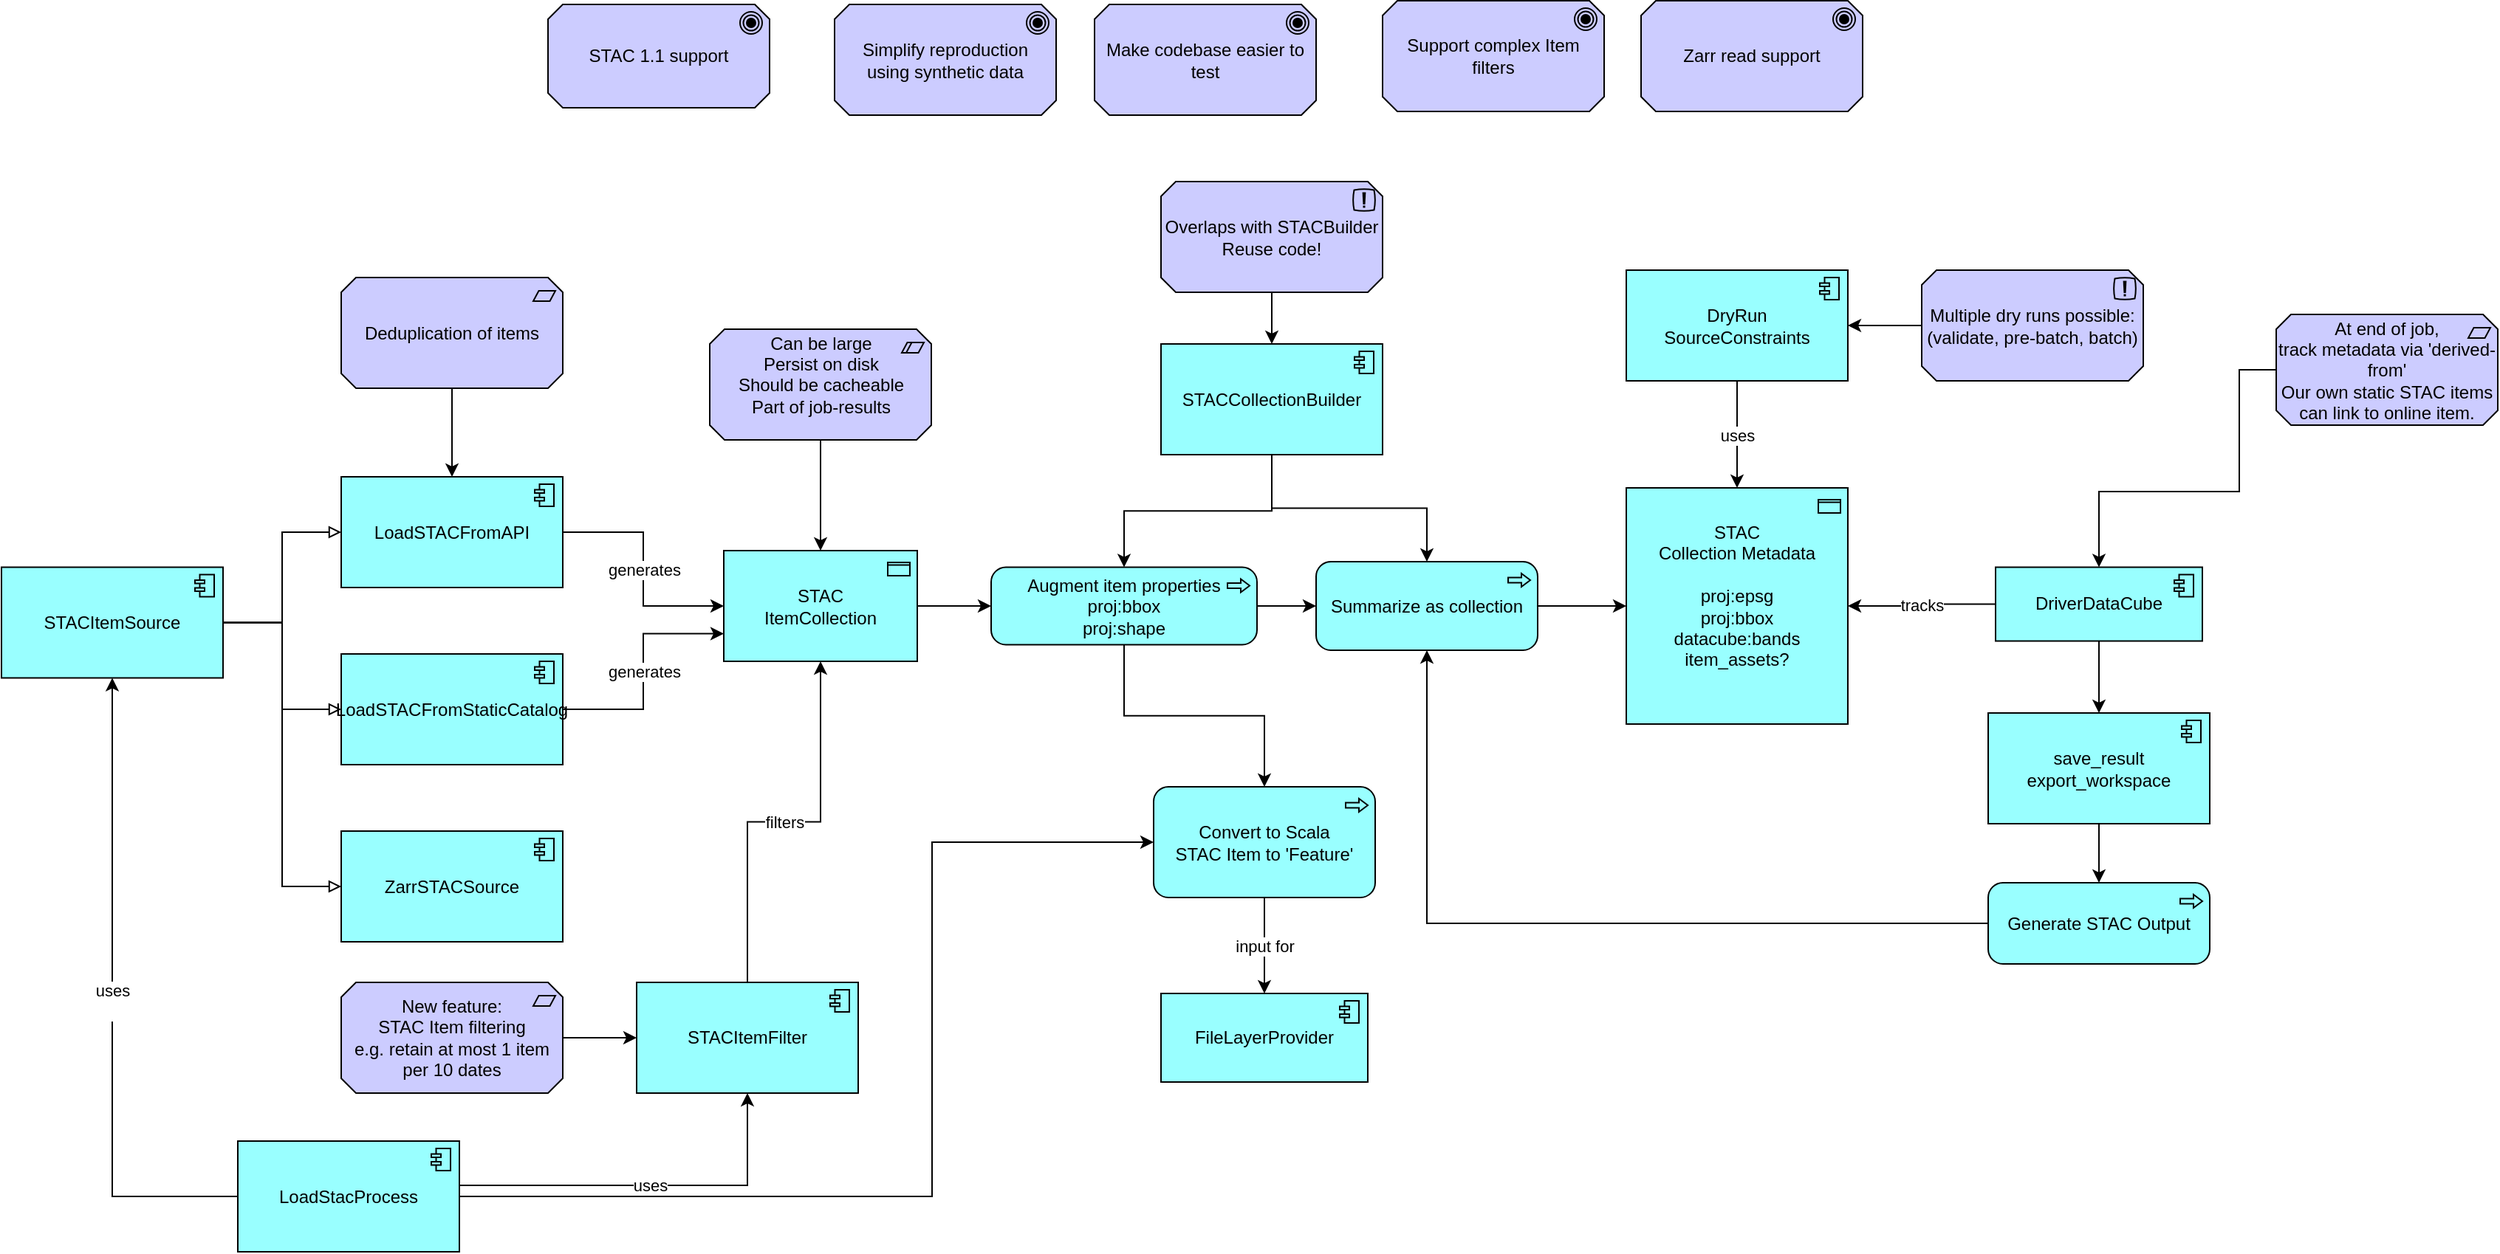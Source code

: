 <mxfile version="26.1.1">
  <diagram name="Pagina-1" id="goe-oXB3VCyJgH8RvOtW">
    <mxGraphModel dx="3036" dy="1256" grid="1" gridSize="10" guides="1" tooltips="1" connect="1" arrows="1" fold="1" page="1" pageScale="1" pageWidth="827" pageHeight="1169" math="0" shadow="0">
      <root>
        <mxCell id="0" />
        <mxCell id="1" parent="0" />
        <mxCell id="rLJY375tBITqcNEiM_px-1" value="STAC 1.1 support" style="html=1;outlineConnect=0;whiteSpace=wrap;fillColor=#CCCCFF;shape=mxgraph.archimate3.application;appType=goal;archiType=oct;" vertex="1" parent="1">
          <mxGeometry x="220" y="250" width="150" height="70" as="geometry" />
        </mxCell>
        <mxCell id="rLJY375tBITqcNEiM_px-2" value="Simplify reproduction&lt;br&gt;using synthetic data" style="html=1;outlineConnect=0;whiteSpace=wrap;fillColor=#CCCCFF;shape=mxgraph.archimate3.application;appType=goal;archiType=oct;" vertex="1" parent="1">
          <mxGeometry x="414" y="250" width="150" height="75" as="geometry" />
        </mxCell>
        <mxCell id="rLJY375tBITqcNEiM_px-3" value="Zarr read support" style="html=1;outlineConnect=0;whiteSpace=wrap;fillColor=#CCCCFF;shape=mxgraph.archimate3.application;appType=goal;archiType=oct;" vertex="1" parent="1">
          <mxGeometry x="960" y="247.5" width="150" height="75" as="geometry" />
        </mxCell>
        <mxCell id="rLJY375tBITqcNEiM_px-4" value="Make codebase easier to test" style="html=1;outlineConnect=0;whiteSpace=wrap;fillColor=#CCCCFF;shape=mxgraph.archimate3.application;appType=goal;archiType=oct;" vertex="1" parent="1">
          <mxGeometry x="590" y="250" width="150" height="75" as="geometry" />
        </mxCell>
        <mxCell id="rLJY375tBITqcNEiM_px-8" value="generates" style="edgeStyle=orthogonalEdgeStyle;rounded=0;orthogonalLoop=1;jettySize=auto;html=1;" edge="1" parent="1" source="rLJY375tBITqcNEiM_px-5" target="rLJY375tBITqcNEiM_px-7">
          <mxGeometry relative="1" as="geometry" />
        </mxCell>
        <mxCell id="rLJY375tBITqcNEiM_px-5" value="LoadSTACFromAPI" style="html=1;outlineConnect=0;whiteSpace=wrap;fillColor=#99ffff;shape=mxgraph.archimate3.application;appType=comp;archiType=square;" vertex="1" parent="1">
          <mxGeometry x="80" y="570" width="150" height="75" as="geometry" />
        </mxCell>
        <mxCell id="rLJY375tBITqcNEiM_px-6" value="LoadSTACFromStaticCatalog" style="html=1;outlineConnect=0;whiteSpace=wrap;fillColor=#99ffff;shape=mxgraph.archimate3.application;appType=comp;archiType=square;" vertex="1" parent="1">
          <mxGeometry x="80" y="690" width="150" height="75" as="geometry" />
        </mxCell>
        <mxCell id="rLJY375tBITqcNEiM_px-7" value="STAC&lt;br&gt;ItemCollection" style="html=1;outlineConnect=0;whiteSpace=wrap;fillColor=#99ffff;shape=mxgraph.archimate3.application;appType=passive;archiType=square;" vertex="1" parent="1">
          <mxGeometry x="339" y="620" width="131" height="75" as="geometry" />
        </mxCell>
        <mxCell id="rLJY375tBITqcNEiM_px-9" value="generates" style="edgeStyle=orthogonalEdgeStyle;rounded=0;orthogonalLoop=1;jettySize=auto;html=1;entryX=0;entryY=0.75;entryDx=0;entryDy=0;entryPerimeter=0;" edge="1" parent="1" source="rLJY375tBITqcNEiM_px-6" target="rLJY375tBITqcNEiM_px-7">
          <mxGeometry relative="1" as="geometry" />
        </mxCell>
        <mxCell id="rLJY375tBITqcNEiM_px-12" style="edgeStyle=orthogonalEdgeStyle;rounded=0;orthogonalLoop=1;jettySize=auto;html=1;" edge="1" parent="1" source="rLJY375tBITqcNEiM_px-11" target="rLJY375tBITqcNEiM_px-7">
          <mxGeometry relative="1" as="geometry" />
        </mxCell>
        <mxCell id="rLJY375tBITqcNEiM_px-11" value="Can be large&lt;br&gt;Persist on disk&lt;div&gt;Should be cacheable&lt;br&gt;Part of job-results&lt;/div&gt;&lt;div&gt;&lt;br&gt;&lt;/div&gt;" style="html=1;outlineConnect=0;whiteSpace=wrap;fillColor=#CCCCFF;shape=mxgraph.archimate3.application;appType=constraint;archiType=oct;" vertex="1" parent="1">
          <mxGeometry x="329.5" y="470" width="150" height="75" as="geometry" />
        </mxCell>
        <mxCell id="rLJY375tBITqcNEiM_px-16" style="edgeStyle=orthogonalEdgeStyle;rounded=0;orthogonalLoop=1;jettySize=auto;html=1;" edge="1" parent="1" source="rLJY375tBITqcNEiM_px-13" target="rLJY375tBITqcNEiM_px-14">
          <mxGeometry relative="1" as="geometry" />
        </mxCell>
        <mxCell id="rLJY375tBITqcNEiM_px-35" style="edgeStyle=orthogonalEdgeStyle;rounded=0;orthogonalLoop=1;jettySize=auto;html=1;" edge="1" parent="1" source="rLJY375tBITqcNEiM_px-13" target="rLJY375tBITqcNEiM_px-21">
          <mxGeometry relative="1" as="geometry" />
        </mxCell>
        <mxCell id="rLJY375tBITqcNEiM_px-13" value="STACCollectionBuilder" style="html=1;outlineConnect=0;whiteSpace=wrap;fillColor=#99ffff;shape=mxgraph.archimate3.application;appType=comp;archiType=square;" vertex="1" parent="1">
          <mxGeometry x="635" y="480" width="150" height="75" as="geometry" />
        </mxCell>
        <mxCell id="rLJY375tBITqcNEiM_px-18" style="edgeStyle=orthogonalEdgeStyle;rounded=0;orthogonalLoop=1;jettySize=auto;html=1;" edge="1" parent="1" source="rLJY375tBITqcNEiM_px-14" target="rLJY375tBITqcNEiM_px-17">
          <mxGeometry relative="1" as="geometry" />
        </mxCell>
        <mxCell id="rLJY375tBITqcNEiM_px-14" value="Summarize as collection" style="html=1;outlineConnect=0;whiteSpace=wrap;fillColor=#99ffff;shape=mxgraph.archimate3.application;appType=proc;archiType=rounded;" vertex="1" parent="1">
          <mxGeometry x="740" y="627.5" width="150" height="60" as="geometry" />
        </mxCell>
        <mxCell id="rLJY375tBITqcNEiM_px-17" value="STAC &lt;br&gt;Collection Metadata&lt;br&gt;&lt;br&gt;proj:epsg&lt;br&gt;proj:bbox&lt;br&gt;datacube:bands&lt;br&gt;item_assets?&lt;div&gt;&lt;br/&gt;&lt;/div&gt;" style="html=1;outlineConnect=0;whiteSpace=wrap;fillColor=#99ffff;shape=mxgraph.archimate3.application;appType=passive;archiType=square;" vertex="1" parent="1">
          <mxGeometry x="950" y="577.5" width="150" height="160" as="geometry" />
        </mxCell>
        <mxCell id="rLJY375tBITqcNEiM_px-23" style="edgeStyle=orthogonalEdgeStyle;rounded=0;orthogonalLoop=1;jettySize=auto;html=1;" edge="1" parent="1" source="rLJY375tBITqcNEiM_px-21" target="rLJY375tBITqcNEiM_px-14">
          <mxGeometry relative="1" as="geometry" />
        </mxCell>
        <mxCell id="rLJY375tBITqcNEiM_px-30" style="edgeStyle=orthogonalEdgeStyle;rounded=0;orthogonalLoop=1;jettySize=auto;html=1;" edge="1" parent="1" source="rLJY375tBITqcNEiM_px-21" target="rLJY375tBITqcNEiM_px-29">
          <mxGeometry relative="1" as="geometry" />
        </mxCell>
        <mxCell id="rLJY375tBITqcNEiM_px-21" value="Augment item properties&lt;br&gt;proj:bbox&lt;br&gt;proj:shape" style="html=1;outlineConnect=0;whiteSpace=wrap;fillColor=#99ffff;shape=mxgraph.archimate3.application;appType=proc;archiType=rounded;" vertex="1" parent="1">
          <mxGeometry x="520" y="631.25" width="180" height="52.5" as="geometry" />
        </mxCell>
        <mxCell id="rLJY375tBITqcNEiM_px-22" style="edgeStyle=orthogonalEdgeStyle;rounded=0;orthogonalLoop=1;jettySize=auto;html=1;entryX=0;entryY=0.5;entryDx=0;entryDy=0;entryPerimeter=0;" edge="1" parent="1" source="rLJY375tBITqcNEiM_px-7" target="rLJY375tBITqcNEiM_px-21">
          <mxGeometry relative="1" as="geometry" />
        </mxCell>
        <mxCell id="rLJY375tBITqcNEiM_px-24" value="Deduplication of items" style="html=1;outlineConnect=0;whiteSpace=wrap;fillColor=#CCCCFF;shape=mxgraph.archimate3.application;appType=requirement;archiType=oct;" vertex="1" parent="1">
          <mxGeometry x="80" y="435" width="150" height="75" as="geometry" />
        </mxCell>
        <mxCell id="rLJY375tBITqcNEiM_px-25" style="edgeStyle=orthogonalEdgeStyle;rounded=0;orthogonalLoop=1;jettySize=auto;html=1;entryX=0.5;entryY=0;entryDx=0;entryDy=0;entryPerimeter=0;" edge="1" parent="1" source="rLJY375tBITqcNEiM_px-24" target="rLJY375tBITqcNEiM_px-5">
          <mxGeometry relative="1" as="geometry" />
        </mxCell>
        <mxCell id="rLJY375tBITqcNEiM_px-27" value="uses" style="edgeStyle=orthogonalEdgeStyle;rounded=0;orthogonalLoop=1;jettySize=auto;html=1;" edge="1" parent="1" source="rLJY375tBITqcNEiM_px-26" target="rLJY375tBITqcNEiM_px-17">
          <mxGeometry relative="1" as="geometry" />
        </mxCell>
        <mxCell id="rLJY375tBITqcNEiM_px-26" value="DryRun&lt;br&gt;SourceConstraints" style="html=1;outlineConnect=0;whiteSpace=wrap;fillColor=#99ffff;shape=mxgraph.archimate3.application;appType=comp;archiType=square;" vertex="1" parent="1">
          <mxGeometry x="950" y="430" width="150" height="75" as="geometry" />
        </mxCell>
        <mxCell id="rLJY375tBITqcNEiM_px-28" value="FileLayerProvider" style="html=1;outlineConnect=0;whiteSpace=wrap;fillColor=#99ffff;shape=mxgraph.archimate3.application;appType=comp;archiType=square;" vertex="1" parent="1">
          <mxGeometry x="635" y="920" width="140" height="60" as="geometry" />
        </mxCell>
        <mxCell id="rLJY375tBITqcNEiM_px-31" value="input for" style="edgeStyle=orthogonalEdgeStyle;rounded=0;orthogonalLoop=1;jettySize=auto;html=1;" edge="1" parent="1" source="rLJY375tBITqcNEiM_px-29" target="rLJY375tBITqcNEiM_px-28">
          <mxGeometry relative="1" as="geometry" />
        </mxCell>
        <mxCell id="rLJY375tBITqcNEiM_px-29" value="Convert to Scala&lt;br&gt;STAC Item to &#39;Feature&#39;" style="html=1;outlineConnect=0;whiteSpace=wrap;fillColor=#99ffff;shape=mxgraph.archimate3.application;appType=proc;archiType=rounded;" vertex="1" parent="1">
          <mxGeometry x="630" y="780" width="150" height="75" as="geometry" />
        </mxCell>
        <mxCell id="rLJY375tBITqcNEiM_px-55" value="uses" style="edgeStyle=orthogonalEdgeStyle;rounded=0;orthogonalLoop=1;jettySize=auto;html=1;" edge="1" parent="1" source="rLJY375tBITqcNEiM_px-32" target="rLJY375tBITqcNEiM_px-53">
          <mxGeometry relative="1" as="geometry">
            <Array as="points">
              <mxPoint x="355" y="1050" />
            </Array>
          </mxGeometry>
        </mxCell>
        <mxCell id="rLJY375tBITqcNEiM_px-32" value="LoadStacProcess" style="html=1;outlineConnect=0;whiteSpace=wrap;fillColor=#99ffff;shape=mxgraph.archimate3.application;appType=comp;archiType=square;" vertex="1" parent="1">
          <mxGeometry x="10" y="1020" width="150" height="75" as="geometry" />
        </mxCell>
        <mxCell id="rLJY375tBITqcNEiM_px-39" value="tracks" style="edgeStyle=orthogonalEdgeStyle;rounded=0;orthogonalLoop=1;jettySize=auto;html=1;" edge="1" parent="1" source="rLJY375tBITqcNEiM_px-36" target="rLJY375tBITqcNEiM_px-17">
          <mxGeometry relative="1" as="geometry" />
        </mxCell>
        <mxCell id="rLJY375tBITqcNEiM_px-63" style="edgeStyle=orthogonalEdgeStyle;rounded=0;orthogonalLoop=1;jettySize=auto;html=1;" edge="1" parent="1" source="rLJY375tBITqcNEiM_px-36" target="rLJY375tBITqcNEiM_px-62">
          <mxGeometry relative="1" as="geometry" />
        </mxCell>
        <mxCell id="rLJY375tBITqcNEiM_px-36" value="DriverDataCube" style="html=1;outlineConnect=0;whiteSpace=wrap;fillColor=#99ffff;shape=mxgraph.archimate3.application;appType=comp;archiType=square;" vertex="1" parent="1">
          <mxGeometry x="1200" y="631.25" width="140" height="50" as="geometry" />
        </mxCell>
        <mxCell id="rLJY375tBITqcNEiM_px-40" value="At end of job,&lt;br&gt;track metadata via &#39;derived-from&#39;&lt;br&gt;Our own static STAC items can link to online item." style="html=1;outlineConnect=0;whiteSpace=wrap;fillColor=#CCCCFF;shape=mxgraph.archimate3.application;appType=requirement;archiType=oct;" vertex="1" parent="1">
          <mxGeometry x="1390" y="460" width="150" height="75" as="geometry" />
        </mxCell>
        <mxCell id="rLJY375tBITqcNEiM_px-41" style="edgeStyle=orthogonalEdgeStyle;rounded=0;orthogonalLoop=1;jettySize=auto;html=1;entryX=0.5;entryY=0;entryDx=0;entryDy=0;entryPerimeter=0;" edge="1" parent="1" source="rLJY375tBITqcNEiM_px-40" target="rLJY375tBITqcNEiM_px-36">
          <mxGeometry relative="1" as="geometry">
            <Array as="points">
              <mxPoint x="1365" y="498" />
              <mxPoint x="1365" y="580" />
              <mxPoint x="1270" y="580" />
            </Array>
          </mxGeometry>
        </mxCell>
        <mxCell id="rLJY375tBITqcNEiM_px-43" style="edgeStyle=orthogonalEdgeStyle;rounded=0;orthogonalLoop=1;jettySize=auto;html=1;" edge="1" parent="1" source="rLJY375tBITqcNEiM_px-42" target="rLJY375tBITqcNEiM_px-13">
          <mxGeometry relative="1" as="geometry" />
        </mxCell>
        <mxCell id="rLJY375tBITqcNEiM_px-42" value="Overlaps with STACBuilder&lt;br&gt;Reuse code!" style="html=1;outlineConnect=0;whiteSpace=wrap;fillColor=#CCCCFF;shape=mxgraph.archimate3.application;appType=principle;archiType=oct;" vertex="1" parent="1">
          <mxGeometry x="635" y="370" width="150" height="75" as="geometry" />
        </mxCell>
        <mxCell id="rLJY375tBITqcNEiM_px-46" style="edgeStyle=orthogonalEdgeStyle;rounded=0;orthogonalLoop=1;jettySize=auto;html=1;endArrow=block;endFill=0;" edge="1" parent="1" source="rLJY375tBITqcNEiM_px-45" target="rLJY375tBITqcNEiM_px-6">
          <mxGeometry relative="1" as="geometry" />
        </mxCell>
        <mxCell id="rLJY375tBITqcNEiM_px-47" style="edgeStyle=orthogonalEdgeStyle;rounded=0;orthogonalLoop=1;jettySize=auto;html=1;endArrow=block;endFill=0;" edge="1" parent="1" source="rLJY375tBITqcNEiM_px-45" target="rLJY375tBITqcNEiM_px-5">
          <mxGeometry relative="1" as="geometry" />
        </mxCell>
        <mxCell id="rLJY375tBITqcNEiM_px-45" value="STACItemSource" style="html=1;outlineConnect=0;whiteSpace=wrap;fillColor=#99ffff;shape=mxgraph.archimate3.application;appType=comp;archiType=square;" vertex="1" parent="1">
          <mxGeometry x="-150" y="631.25" width="150" height="75" as="geometry" />
        </mxCell>
        <mxCell id="rLJY375tBITqcNEiM_px-48" value="uses&lt;div&gt;&lt;br&gt;&lt;/div&gt;" style="edgeStyle=orthogonalEdgeStyle;rounded=0;orthogonalLoop=1;jettySize=auto;html=1;entryX=0.5;entryY=1;entryDx=0;entryDy=0;entryPerimeter=0;" edge="1" parent="1" source="rLJY375tBITqcNEiM_px-32" target="rLJY375tBITqcNEiM_px-45">
          <mxGeometry relative="1" as="geometry" />
        </mxCell>
        <mxCell id="rLJY375tBITqcNEiM_px-50" style="edgeStyle=orthogonalEdgeStyle;rounded=0;orthogonalLoop=1;jettySize=auto;html=1;" edge="1" parent="1" source="rLJY375tBITqcNEiM_px-49" target="rLJY375tBITqcNEiM_px-26">
          <mxGeometry relative="1" as="geometry" />
        </mxCell>
        <mxCell id="rLJY375tBITqcNEiM_px-49" value="Multiple dry runs possible:&lt;br&gt;(validate, pre-batch, batch)" style="html=1;outlineConnect=0;whiteSpace=wrap;fillColor=#CCCCFF;shape=mxgraph.archimate3.application;appType=principle;archiType=oct;" vertex="1" parent="1">
          <mxGeometry x="1150" y="430" width="150" height="75" as="geometry" />
        </mxCell>
        <mxCell id="rLJY375tBITqcNEiM_px-51" value="ZarrSTACSource" style="html=1;outlineConnect=0;whiteSpace=wrap;fillColor=#99ffff;shape=mxgraph.archimate3.application;appType=comp;archiType=square;" vertex="1" parent="1">
          <mxGeometry x="80" y="810" width="150" height="75" as="geometry" />
        </mxCell>
        <mxCell id="rLJY375tBITqcNEiM_px-52" style="edgeStyle=orthogonalEdgeStyle;rounded=0;orthogonalLoop=1;jettySize=auto;html=1;entryX=0;entryY=0.5;entryDx=0;entryDy=0;entryPerimeter=0;endArrow=block;endFill=0;" edge="1" parent="1" source="rLJY375tBITqcNEiM_px-45" target="rLJY375tBITqcNEiM_px-51">
          <mxGeometry relative="1" as="geometry" />
        </mxCell>
        <mxCell id="rLJY375tBITqcNEiM_px-56" value="filters" style="edgeStyle=orthogonalEdgeStyle;rounded=0;orthogonalLoop=1;jettySize=auto;html=1;" edge="1" parent="1" source="rLJY375tBITqcNEiM_px-53" target="rLJY375tBITqcNEiM_px-7">
          <mxGeometry relative="1" as="geometry" />
        </mxCell>
        <mxCell id="rLJY375tBITqcNEiM_px-53" value="STACItemFilter" style="html=1;outlineConnect=0;whiteSpace=wrap;fillColor=#99ffff;shape=mxgraph.archimate3.application;appType=comp;archiType=square;" vertex="1" parent="1">
          <mxGeometry x="280" y="912.5" width="150" height="75" as="geometry" />
        </mxCell>
        <mxCell id="rLJY375tBITqcNEiM_px-58" style="edgeStyle=orthogonalEdgeStyle;rounded=0;orthogonalLoop=1;jettySize=auto;html=1;entryX=0;entryY=0.5;entryDx=0;entryDy=0;entryPerimeter=0;" edge="1" parent="1" source="rLJY375tBITqcNEiM_px-32" target="rLJY375tBITqcNEiM_px-29">
          <mxGeometry relative="1" as="geometry">
            <Array as="points">
              <mxPoint x="480" y="1058" />
              <mxPoint x="480" y="818" />
            </Array>
          </mxGeometry>
        </mxCell>
        <mxCell id="rLJY375tBITqcNEiM_px-59" value="Support complex Item&lt;br&gt;filters" style="html=1;outlineConnect=0;whiteSpace=wrap;fillColor=#CCCCFF;shape=mxgraph.archimate3.application;appType=goal;archiType=oct;" vertex="1" parent="1">
          <mxGeometry x="785" y="247.5" width="150" height="75" as="geometry" />
        </mxCell>
        <mxCell id="rLJY375tBITqcNEiM_px-60" value="New feature:&lt;br&gt;STAC Item filtering&lt;br&gt;e.g. retain at most 1 item per 10 dates" style="html=1;outlineConnect=0;whiteSpace=wrap;fillColor=#CCCCFF;shape=mxgraph.archimate3.application;appType=requirement;archiType=oct;" vertex="1" parent="1">
          <mxGeometry x="80" y="912.5" width="150" height="75" as="geometry" />
        </mxCell>
        <mxCell id="rLJY375tBITqcNEiM_px-61" style="edgeStyle=orthogonalEdgeStyle;rounded=0;orthogonalLoop=1;jettySize=auto;html=1;entryX=0;entryY=0.5;entryDx=0;entryDy=0;entryPerimeter=0;" edge="1" parent="1" source="rLJY375tBITqcNEiM_px-60" target="rLJY375tBITqcNEiM_px-53">
          <mxGeometry relative="1" as="geometry" />
        </mxCell>
        <mxCell id="rLJY375tBITqcNEiM_px-65" style="edgeStyle=orthogonalEdgeStyle;rounded=0;orthogonalLoop=1;jettySize=auto;html=1;" edge="1" parent="1" source="rLJY375tBITqcNEiM_px-62" target="rLJY375tBITqcNEiM_px-64">
          <mxGeometry relative="1" as="geometry" />
        </mxCell>
        <mxCell id="rLJY375tBITqcNEiM_px-62" value="save_result&lt;br&gt;export_workspace" style="html=1;outlineConnect=0;whiteSpace=wrap;fillColor=#99ffff;shape=mxgraph.archimate3.application;appType=comp;archiType=square;" vertex="1" parent="1">
          <mxGeometry x="1195" y="730" width="150" height="75" as="geometry" />
        </mxCell>
        <mxCell id="rLJY375tBITqcNEiM_px-66" style="edgeStyle=orthogonalEdgeStyle;rounded=0;orthogonalLoop=1;jettySize=auto;html=1;" edge="1" parent="1" source="rLJY375tBITqcNEiM_px-64" target="rLJY375tBITqcNEiM_px-14">
          <mxGeometry relative="1" as="geometry" />
        </mxCell>
        <mxCell id="rLJY375tBITqcNEiM_px-64" value="Generate STAC Output" style="html=1;outlineConnect=0;whiteSpace=wrap;fillColor=#99ffff;shape=mxgraph.archimate3.application;appType=proc;archiType=rounded;" vertex="1" parent="1">
          <mxGeometry x="1195" y="845" width="150" height="55" as="geometry" />
        </mxCell>
      </root>
    </mxGraphModel>
  </diagram>
</mxfile>
